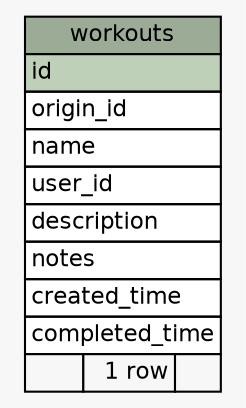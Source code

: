 // dot 2.42.3 on Mac OS X 10.15.4
// SchemaSpy rev 590
digraph "workouts" {
  graph [
    rankdir="RL"
    bgcolor="#f7f7f7"
    nodesep="0.18"
    ranksep="0.46"
    fontname="Helvetica"
    fontsize="11"
  ];
  node [
    fontname="Helvetica"
    fontsize="11"
    shape="plaintext"
  ];
  edge [
    arrowsize="0.8"
  ];
  "workouts" [
    label=<
    <TABLE BORDER="0" CELLBORDER="1" CELLSPACING="0" BGCOLOR="#ffffff">
      <TR><TD COLSPAN="3" BGCOLOR="#9bab96" ALIGN="CENTER">workouts</TD></TR>
      <TR><TD PORT="id" COLSPAN="3" BGCOLOR="#bed1b8" ALIGN="LEFT">id</TD></TR>
      <TR><TD PORT="origin_id" COLSPAN="3" ALIGN="LEFT">origin_id</TD></TR>
      <TR><TD PORT="name" COLSPAN="3" ALIGN="LEFT">name</TD></TR>
      <TR><TD PORT="user_id" COLSPAN="3" ALIGN="LEFT">user_id</TD></TR>
      <TR><TD PORT="description" COLSPAN="3" ALIGN="LEFT">description</TD></TR>
      <TR><TD PORT="notes" COLSPAN="3" ALIGN="LEFT">notes</TD></TR>
      <TR><TD PORT="created_time" COLSPAN="3" ALIGN="LEFT">created_time</TD></TR>
      <TR><TD PORT="completed_time" COLSPAN="3" ALIGN="LEFT">completed_time</TD></TR>
      <TR><TD ALIGN="LEFT" BGCOLOR="#f7f7f7">  </TD><TD ALIGN="RIGHT" BGCOLOR="#f7f7f7">1 row</TD><TD ALIGN="RIGHT" BGCOLOR="#f7f7f7">  </TD></TR>
    </TABLE>>
    URL="tables/workouts.html"
    tooltip="workouts"
  ];
}
